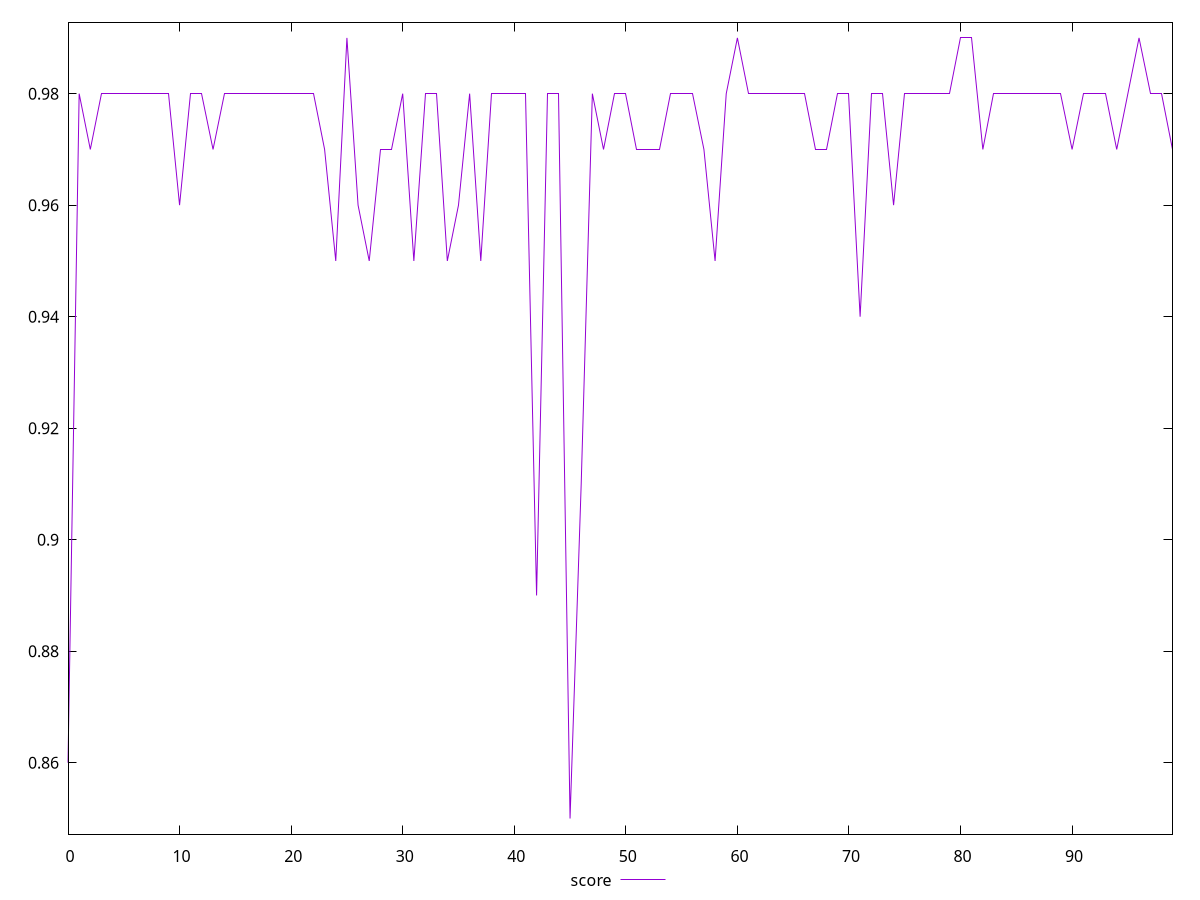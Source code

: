 reset

$score <<EOF
0 0.86
1 0.98
2 0.97
3 0.98
4 0.98
5 0.98
6 0.98
7 0.98
8 0.98
9 0.98
10 0.96
11 0.98
12 0.98
13 0.97
14 0.98
15 0.98
16 0.98
17 0.98
18 0.98
19 0.98
20 0.98
21 0.98
22 0.98
23 0.97
24 0.95
25 0.99
26 0.96
27 0.95
28 0.97
29 0.97
30 0.98
31 0.95
32 0.98
33 0.98
34 0.95
35 0.96
36 0.98
37 0.95
38 0.98
39 0.98
40 0.98
41 0.98
42 0.89
43 0.98
44 0.98
45 0.85
46 0.91
47 0.98
48 0.97
49 0.98
50 0.98
51 0.97
52 0.97
53 0.97
54 0.98
55 0.98
56 0.98
57 0.97
58 0.95
59 0.98
60 0.99
61 0.98
62 0.98
63 0.98
64 0.98
65 0.98
66 0.98
67 0.97
68 0.97
69 0.98
70 0.98
71 0.94
72 0.98
73 0.98
74 0.96
75 0.98
76 0.98
77 0.98
78 0.98
79 0.98
80 0.99
81 0.99
82 0.97
83 0.98
84 0.98
85 0.98
86 0.98
87 0.98
88 0.98
89 0.98
90 0.97
91 0.98
92 0.98
93 0.98
94 0.97
95 0.98
96 0.99
97 0.98
98 0.98
99 0.97
EOF

set key outside below
set xrange [0:99]
set yrange [0.8472:0.9928]
set trange [0.8472:0.9928]
set terminal svg size 640, 500 enhanced background rgb 'white'
set output "report_00015_2021-02-09T16-11-33.973Z/first-contentful-paint/samples/pages+cached+noadtech+nomedia+nocss/score/values.svg"

plot $score title "score" with line

reset
